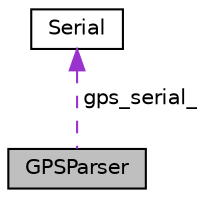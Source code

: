 digraph "GPSParser"
{
  edge [fontname="Helvetica",fontsize="10",labelfontname="Helvetica",labelfontsize="10"];
  node [fontname="Helvetica",fontsize="10",shape=record];
  Node1 [label="GPSParser",height=0.2,width=0.4,color="black", fillcolor="grey75", style="filled" fontcolor="black"];
  Node2 -> Node1 [dir="back",color="darkorchid3",fontsize="10",style="dashed",label=" gps_serial_" ,fontname="Helvetica"];
  Node2 [label="Serial",height=0.2,width=0.4,color="black", fillcolor="white", style="filled",URL="$classSerial.html",tooltip="A high speed and high accuracy serial driver. "];
}
